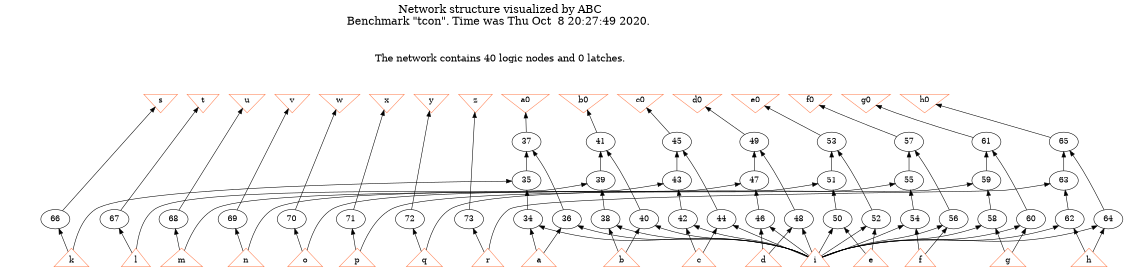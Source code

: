 # Network structure generated by ABC

digraph network {
size = "7.5,10";
center = true;
edge [dir = back];

{
  node [shape = plaintext];
  edge [style = invis];
  LevelTitle1 [label=""];
  LevelTitle2 [label=""];
  Level4 [label = ""];
  Level3 [label = ""];
  Level2 [label = ""];
  Level1 [label = ""];
  Level0 [label = ""];
  LevelTitle1 ->  LevelTitle2 ->  Level4 ->  Level3 ->  Level2 ->  Level1 ->  Level0;
}

{
  rank = same;
  LevelTitle1;
  title1 [shape=plaintext,
          fontsize=20,
          fontname = "Times-Roman",
          label="Network structure visualized by ABC\nBenchmark \"tcon\". Time was Thu Oct  8 20:27:49 2020. "
         ];
}

{
  rank = same;
  LevelTitle2;
  title2 [shape=plaintext,
          fontsize=18,
          fontname = "Times-Roman",
          label="The network contains 40 logic nodes and 0 latches.\n"
         ];
}

{
  rank = same;
  Level4;
  Node18 [label = "s", shape = invtriangle, color = coral, fillcolor = coral];
  Node19 [label = "t", shape = invtriangle, color = coral, fillcolor = coral];
  Node20 [label = "u", shape = invtriangle, color = coral, fillcolor = coral];
  Node21 [label = "v", shape = invtriangle, color = coral, fillcolor = coral];
  Node22 [label = "w", shape = invtriangle, color = coral, fillcolor = coral];
  Node23 [label = "x", shape = invtriangle, color = coral, fillcolor = coral];
  Node24 [label = "y", shape = invtriangle, color = coral, fillcolor = coral];
  Node25 [label = "z", shape = invtriangle, color = coral, fillcolor = coral];
  Node26 [label = "a0", shape = invtriangle, color = coral, fillcolor = coral];
  Node27 [label = "b0", shape = invtriangle, color = coral, fillcolor = coral];
  Node28 [label = "c0", shape = invtriangle, color = coral, fillcolor = coral];
  Node29 [label = "d0", shape = invtriangle, color = coral, fillcolor = coral];
  Node30 [label = "e0", shape = invtriangle, color = coral, fillcolor = coral];
  Node31 [label = "f0", shape = invtriangle, color = coral, fillcolor = coral];
  Node32 [label = "g0", shape = invtriangle, color = coral, fillcolor = coral];
  Node33 [label = "h0", shape = invtriangle, color = coral, fillcolor = coral];
}

{
  rank = same;
  Level3;
  Node37 [label = "37\n", shape = ellipse];
  Node41 [label = "41\n", shape = ellipse];
  Node45 [label = "45\n", shape = ellipse];
  Node49 [label = "49\n", shape = ellipse];
  Node53 [label = "53\n", shape = ellipse];
  Node57 [label = "57\n", shape = ellipse];
  Node61 [label = "61\n", shape = ellipse];
  Node65 [label = "65\n", shape = ellipse];
}

{
  rank = same;
  Level2;
  Node35 [label = "35\n", shape = ellipse];
  Node39 [label = "39\n", shape = ellipse];
  Node43 [label = "43\n", shape = ellipse];
  Node47 [label = "47\n", shape = ellipse];
  Node51 [label = "51\n", shape = ellipse];
  Node55 [label = "55\n", shape = ellipse];
  Node59 [label = "59\n", shape = ellipse];
  Node63 [label = "63\n", shape = ellipse];
}

{
  rank = same;
  Level1;
  Node34 [label = "34\n", shape = ellipse];
  Node36 [label = "36\n", shape = ellipse];
  Node38 [label = "38\n", shape = ellipse];
  Node40 [label = "40\n", shape = ellipse];
  Node42 [label = "42\n", shape = ellipse];
  Node44 [label = "44\n", shape = ellipse];
  Node46 [label = "46\n", shape = ellipse];
  Node48 [label = "48\n", shape = ellipse];
  Node50 [label = "50\n", shape = ellipse];
  Node52 [label = "52\n", shape = ellipse];
  Node54 [label = "54\n", shape = ellipse];
  Node56 [label = "56\n", shape = ellipse];
  Node58 [label = "58\n", shape = ellipse];
  Node60 [label = "60\n", shape = ellipse];
  Node62 [label = "62\n", shape = ellipse];
  Node64 [label = "64\n", shape = ellipse];
  Node66 [label = "66\n", shape = ellipse];
  Node67 [label = "67\n", shape = ellipse];
  Node68 [label = "68\n", shape = ellipse];
  Node69 [label = "69\n", shape = ellipse];
  Node70 [label = "70\n", shape = ellipse];
  Node71 [label = "71\n", shape = ellipse];
  Node72 [label = "72\n", shape = ellipse];
  Node73 [label = "73\n", shape = ellipse];
}

{
  rank = same;
  Level0;
  Node1 [label = "a", shape = triangle, color = coral, fillcolor = coral];
  Node2 [label = "b", shape = triangle, color = coral, fillcolor = coral];
  Node3 [label = "c", shape = triangle, color = coral, fillcolor = coral];
  Node4 [label = "d", shape = triangle, color = coral, fillcolor = coral];
  Node5 [label = "e", shape = triangle, color = coral, fillcolor = coral];
  Node6 [label = "f", shape = triangle, color = coral, fillcolor = coral];
  Node7 [label = "g", shape = triangle, color = coral, fillcolor = coral];
  Node8 [label = "h", shape = triangle, color = coral, fillcolor = coral];
  Node9 [label = "i", shape = triangle, color = coral, fillcolor = coral];
  Node10 [label = "k", shape = triangle, color = coral, fillcolor = coral];
  Node11 [label = "l", shape = triangle, color = coral, fillcolor = coral];
  Node12 [label = "m", shape = triangle, color = coral, fillcolor = coral];
  Node13 [label = "n", shape = triangle, color = coral, fillcolor = coral];
  Node14 [label = "o", shape = triangle, color = coral, fillcolor = coral];
  Node15 [label = "p", shape = triangle, color = coral, fillcolor = coral];
  Node16 [label = "q", shape = triangle, color = coral, fillcolor = coral];
  Node17 [label = "r", shape = triangle, color = coral, fillcolor = coral];
}

title1 -> title2 [style = invis];
title2 -> Node18 [style = invis];
title2 -> Node19 [style = invis];
title2 -> Node20 [style = invis];
title2 -> Node21 [style = invis];
title2 -> Node22 [style = invis];
title2 -> Node23 [style = invis];
title2 -> Node24 [style = invis];
title2 -> Node25 [style = invis];
title2 -> Node26 [style = invis];
title2 -> Node27 [style = invis];
title2 -> Node28 [style = invis];
title2 -> Node29 [style = invis];
title2 -> Node30 [style = invis];
title2 -> Node31 [style = invis];
title2 -> Node32 [style = invis];
title2 -> Node33 [style = invis];
Node18 -> Node19 [style = invis];
Node19 -> Node20 [style = invis];
Node20 -> Node21 [style = invis];
Node21 -> Node22 [style = invis];
Node22 -> Node23 [style = invis];
Node23 -> Node24 [style = invis];
Node24 -> Node25 [style = invis];
Node25 -> Node26 [style = invis];
Node26 -> Node27 [style = invis];
Node27 -> Node28 [style = invis];
Node28 -> Node29 [style = invis];
Node29 -> Node30 [style = invis];
Node30 -> Node31 [style = invis];
Node31 -> Node32 [style = invis];
Node32 -> Node33 [style = invis];
Node18 -> Node66 [style = solid];
Node19 -> Node67 [style = solid];
Node20 -> Node68 [style = solid];
Node21 -> Node69 [style = solid];
Node22 -> Node70 [style = solid];
Node23 -> Node71 [style = solid];
Node24 -> Node72 [style = solid];
Node25 -> Node73 [style = solid];
Node26 -> Node37 [style = solid];
Node27 -> Node41 [style = solid];
Node28 -> Node45 [style = solid];
Node29 -> Node49 [style = solid];
Node30 -> Node53 [style = solid];
Node31 -> Node57 [style = solid];
Node32 -> Node61 [style = solid];
Node33 -> Node65 [style = solid];
Node34 -> Node1 [style = solid];
Node34 -> Node9 [style = solid];
Node35 -> Node10 [style = solid];
Node35 -> Node34 [style = solid];
Node36 -> Node1 [style = solid];
Node36 -> Node9 [style = solid];
Node37 -> Node35 [style = solid];
Node37 -> Node36 [style = solid];
Node38 -> Node2 [style = solid];
Node38 -> Node9 [style = solid];
Node39 -> Node11 [style = solid];
Node39 -> Node38 [style = solid];
Node40 -> Node2 [style = solid];
Node40 -> Node9 [style = solid];
Node41 -> Node39 [style = solid];
Node41 -> Node40 [style = solid];
Node42 -> Node3 [style = solid];
Node42 -> Node9 [style = solid];
Node43 -> Node12 [style = solid];
Node43 -> Node42 [style = solid];
Node44 -> Node3 [style = solid];
Node44 -> Node9 [style = solid];
Node45 -> Node43 [style = solid];
Node45 -> Node44 [style = solid];
Node46 -> Node4 [style = solid];
Node46 -> Node9 [style = solid];
Node47 -> Node13 [style = solid];
Node47 -> Node46 [style = solid];
Node48 -> Node4 [style = solid];
Node48 -> Node9 [style = solid];
Node49 -> Node47 [style = solid];
Node49 -> Node48 [style = solid];
Node50 -> Node5 [style = solid];
Node50 -> Node9 [style = solid];
Node51 -> Node14 [style = solid];
Node51 -> Node50 [style = solid];
Node52 -> Node5 [style = solid];
Node52 -> Node9 [style = solid];
Node53 -> Node51 [style = solid];
Node53 -> Node52 [style = solid];
Node54 -> Node6 [style = solid];
Node54 -> Node9 [style = solid];
Node55 -> Node15 [style = solid];
Node55 -> Node54 [style = solid];
Node56 -> Node6 [style = solid];
Node56 -> Node9 [style = solid];
Node57 -> Node55 [style = solid];
Node57 -> Node56 [style = solid];
Node58 -> Node7 [style = solid];
Node58 -> Node9 [style = solid];
Node59 -> Node16 [style = solid];
Node59 -> Node58 [style = solid];
Node60 -> Node7 [style = solid];
Node60 -> Node9 [style = solid];
Node61 -> Node59 [style = solid];
Node61 -> Node60 [style = solid];
Node62 -> Node8 [style = solid];
Node62 -> Node9 [style = solid];
Node63 -> Node17 [style = solid];
Node63 -> Node62 [style = solid];
Node64 -> Node8 [style = solid];
Node64 -> Node9 [style = solid];
Node65 -> Node63 [style = solid];
Node65 -> Node64 [style = solid];
Node66 -> Node10 [style = solid];
Node67 -> Node11 [style = solid];
Node68 -> Node12 [style = solid];
Node69 -> Node13 [style = solid];
Node70 -> Node14 [style = solid];
Node71 -> Node15 [style = solid];
Node72 -> Node16 [style = solid];
Node73 -> Node17 [style = solid];
}

